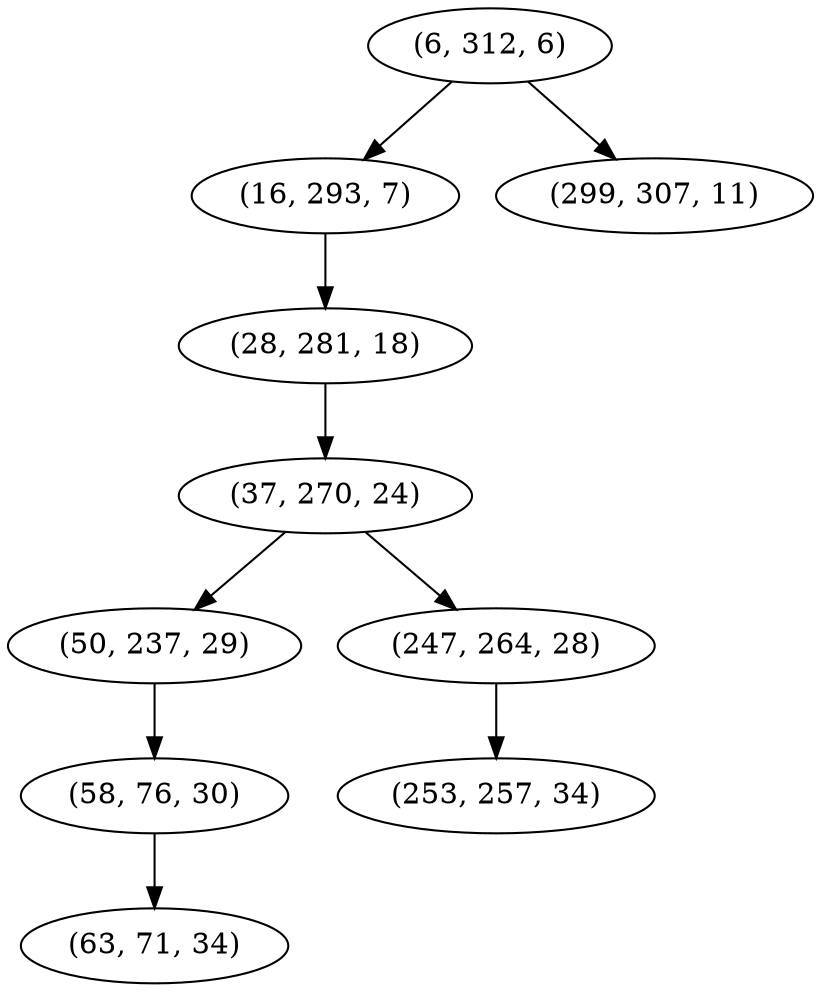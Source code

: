 digraph tree {
    "(6, 312, 6)";
    "(16, 293, 7)";
    "(28, 281, 18)";
    "(37, 270, 24)";
    "(50, 237, 29)";
    "(58, 76, 30)";
    "(63, 71, 34)";
    "(247, 264, 28)";
    "(253, 257, 34)";
    "(299, 307, 11)";
    "(6, 312, 6)" -> "(16, 293, 7)";
    "(6, 312, 6)" -> "(299, 307, 11)";
    "(16, 293, 7)" -> "(28, 281, 18)";
    "(28, 281, 18)" -> "(37, 270, 24)";
    "(37, 270, 24)" -> "(50, 237, 29)";
    "(37, 270, 24)" -> "(247, 264, 28)";
    "(50, 237, 29)" -> "(58, 76, 30)";
    "(58, 76, 30)" -> "(63, 71, 34)";
    "(247, 264, 28)" -> "(253, 257, 34)";
}
